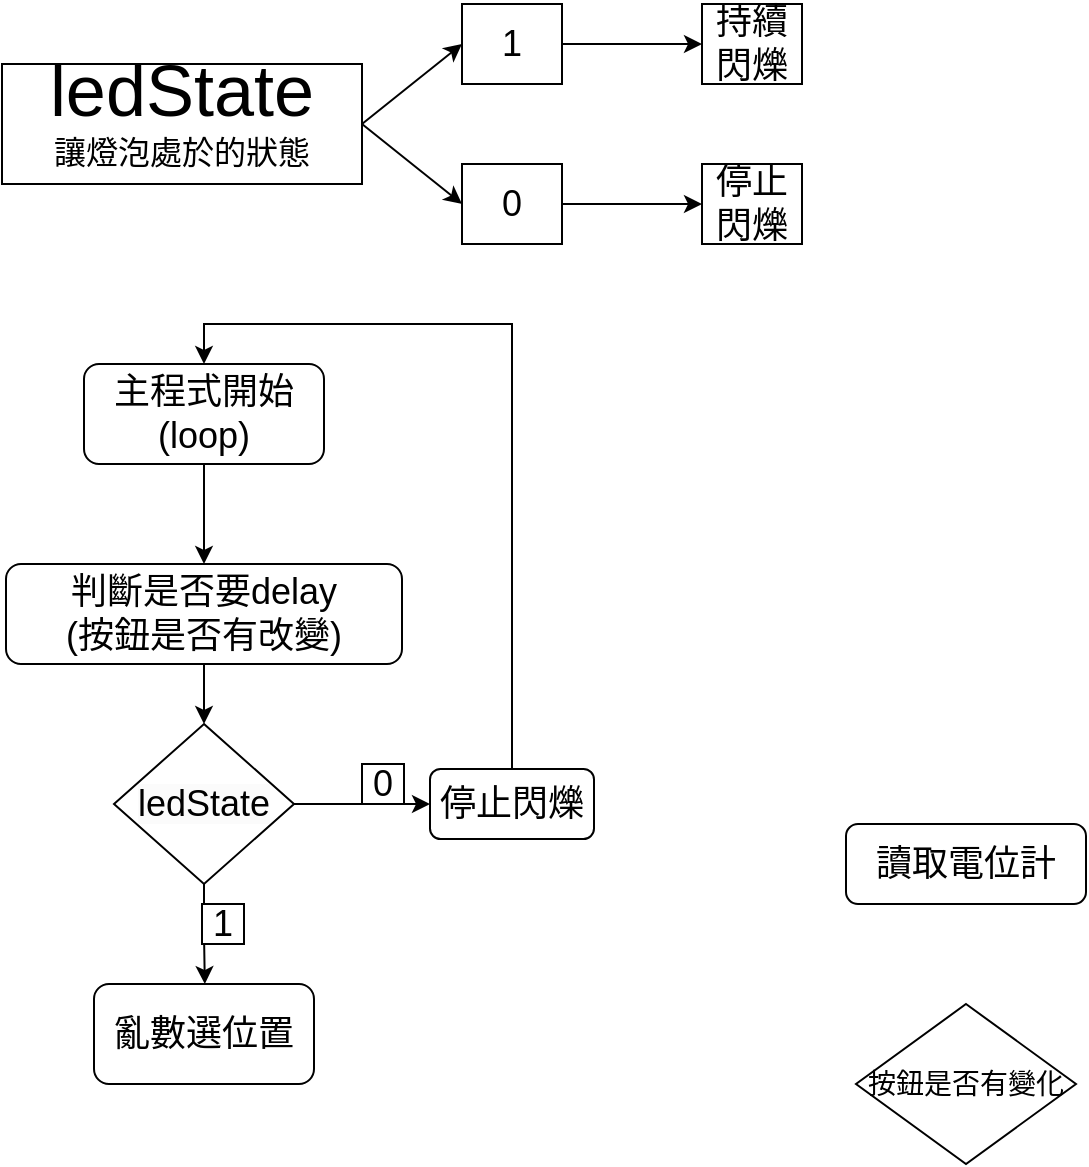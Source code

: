 <mxfile version="24.2.1" type="github">
  <diagram id="C5RBs43oDa-KdzZeNtuy" name="Page-1">
    <mxGraphModel dx="658" dy="674" grid="1" gridSize="10" guides="1" tooltips="1" connect="1" arrows="1" fold="1" page="1" pageScale="1" pageWidth="827" pageHeight="1169" math="0" shadow="0">
      <root>
        <mxCell id="WIyWlLk6GJQsqaUBKTNV-0" />
        <mxCell id="WIyWlLk6GJQsqaUBKTNV-1" parent="WIyWlLk6GJQsqaUBKTNV-0" />
        <mxCell id="a0YZ2yVg-nQJSaEmy1Xa-48" style="edgeStyle=orthogonalEdgeStyle;rounded=0;orthogonalLoop=1;jettySize=auto;html=1;exitX=0.5;exitY=1;exitDx=0;exitDy=0;entryX=0.5;entryY=0;entryDx=0;entryDy=0;" edge="1" parent="WIyWlLk6GJQsqaUBKTNV-1" source="WIyWlLk6GJQsqaUBKTNV-3" target="a0YZ2yVg-nQJSaEmy1Xa-3">
          <mxGeometry relative="1" as="geometry" />
        </mxCell>
        <mxCell id="WIyWlLk6GJQsqaUBKTNV-3" value="&lt;font style=&quot;font-size: 18px;&quot;&gt;主程式開始&lt;/font&gt;&lt;div&gt;&lt;font style=&quot;font-size: 18px;&quot;&gt;(loop)&lt;/font&gt;&lt;/div&gt;" style="rounded=1;whiteSpace=wrap;html=1;fontSize=12;glass=0;strokeWidth=1;shadow=0;" parent="WIyWlLk6GJQsqaUBKTNV-1" vertex="1">
          <mxGeometry x="71" y="210" width="120" height="50" as="geometry" />
        </mxCell>
        <mxCell id="a0YZ2yVg-nQJSaEmy1Xa-3" value="&lt;font style=&quot;font-size: 18px;&quot;&gt;判斷是否要delay&lt;/font&gt;&lt;div&gt;&lt;font style=&quot;font-size: 18px;&quot;&gt;(按鈕是否有改變)&lt;/font&gt;&lt;/div&gt;" style="rounded=1;whiteSpace=wrap;html=1;fontSize=12;glass=0;strokeWidth=1;shadow=0;" vertex="1" parent="WIyWlLk6GJQsqaUBKTNV-1">
          <mxGeometry x="32" y="310" width="198" height="50" as="geometry" />
        </mxCell>
        <mxCell id="a0YZ2yVg-nQJSaEmy1Xa-4" value="&lt;font style=&quot;font-size: 18px;&quot;&gt;讀取電位計&lt;/font&gt;" style="rounded=1;whiteSpace=wrap;html=1;fontSize=12;glass=0;strokeWidth=1;shadow=0;" vertex="1" parent="WIyWlLk6GJQsqaUBKTNV-1">
          <mxGeometry x="452" y="440" width="120" height="40" as="geometry" />
        </mxCell>
        <mxCell id="a0YZ2yVg-nQJSaEmy1Xa-12" value="&lt;font style=&quot;font-size: 14px;&quot;&gt;按鈕是否有變化&lt;/font&gt;" style="rhombus;whiteSpace=wrap;html=1;" vertex="1" parent="WIyWlLk6GJQsqaUBKTNV-1">
          <mxGeometry x="457" y="530" width="110" height="80" as="geometry" />
        </mxCell>
        <mxCell id="a0YZ2yVg-nQJSaEmy1Xa-37" value="&lt;div&gt;&lt;span style=&quot;font-size: 36px;&quot;&gt;ledState&lt;/span&gt;&lt;br&gt;&lt;/div&gt;&lt;div&gt;&lt;font size=&quot;3&quot; style=&quot;&quot;&gt;讓燈泡處於的狀態&lt;/font&gt;&lt;/div&gt;&lt;div&gt;&lt;br&gt;&lt;/div&gt;" style="rounded=0;whiteSpace=wrap;html=1;" vertex="1" parent="WIyWlLk6GJQsqaUBKTNV-1">
          <mxGeometry x="30" y="60" width="180" height="60" as="geometry" />
        </mxCell>
        <mxCell id="a0YZ2yVg-nQJSaEmy1Xa-38" value="" style="endArrow=classic;html=1;rounded=0;exitX=1;exitY=0.5;exitDx=0;exitDy=0;" edge="1" parent="WIyWlLk6GJQsqaUBKTNV-1" source="a0YZ2yVg-nQJSaEmy1Xa-37">
          <mxGeometry width="50" height="50" relative="1" as="geometry">
            <mxPoint x="230" y="90" as="sourcePoint" />
            <mxPoint x="260" y="50" as="targetPoint" />
          </mxGeometry>
        </mxCell>
        <mxCell id="a0YZ2yVg-nQJSaEmy1Xa-39" value="" style="endArrow=classic;html=1;rounded=0;exitX=1;exitY=0.5;exitDx=0;exitDy=0;" edge="1" parent="WIyWlLk6GJQsqaUBKTNV-1" source="a0YZ2yVg-nQJSaEmy1Xa-37">
          <mxGeometry width="50" height="50" relative="1" as="geometry">
            <mxPoint x="450" y="130" as="sourcePoint" />
            <mxPoint x="260" y="130" as="targetPoint" />
          </mxGeometry>
        </mxCell>
        <mxCell id="a0YZ2yVg-nQJSaEmy1Xa-40" style="edgeStyle=orthogonalEdgeStyle;rounded=0;orthogonalLoop=1;jettySize=auto;html=1;exitX=1;exitY=0.5;exitDx=0;exitDy=0;entryX=0;entryY=0.5;entryDx=0;entryDy=0;" edge="1" parent="WIyWlLk6GJQsqaUBKTNV-1" source="a0YZ2yVg-nQJSaEmy1Xa-41" target="a0YZ2yVg-nQJSaEmy1Xa-44">
          <mxGeometry relative="1" as="geometry" />
        </mxCell>
        <mxCell id="a0YZ2yVg-nQJSaEmy1Xa-41" value="&lt;font style=&quot;font-size: 18px;&quot;&gt;1&lt;/font&gt;" style="rounded=0;whiteSpace=wrap;html=1;" vertex="1" parent="WIyWlLk6GJQsqaUBKTNV-1">
          <mxGeometry x="260" y="30" width="50" height="40" as="geometry" />
        </mxCell>
        <mxCell id="a0YZ2yVg-nQJSaEmy1Xa-42" style="edgeStyle=orthogonalEdgeStyle;rounded=0;orthogonalLoop=1;jettySize=auto;html=1;exitX=1;exitY=0.5;exitDx=0;exitDy=0;entryX=0;entryY=0.5;entryDx=0;entryDy=0;" edge="1" parent="WIyWlLk6GJQsqaUBKTNV-1" source="a0YZ2yVg-nQJSaEmy1Xa-43" target="a0YZ2yVg-nQJSaEmy1Xa-45">
          <mxGeometry relative="1" as="geometry" />
        </mxCell>
        <mxCell id="a0YZ2yVg-nQJSaEmy1Xa-43" value="&lt;font style=&quot;font-size: 18px;&quot;&gt;0&lt;/font&gt;" style="rounded=0;whiteSpace=wrap;html=1;" vertex="1" parent="WIyWlLk6GJQsqaUBKTNV-1">
          <mxGeometry x="260" y="110" width="50" height="40" as="geometry" />
        </mxCell>
        <mxCell id="a0YZ2yVg-nQJSaEmy1Xa-44" value="&lt;font style=&quot;font-size: 18px;&quot;&gt;持續閃爍&lt;/font&gt;" style="rounded=0;whiteSpace=wrap;html=1;" vertex="1" parent="WIyWlLk6GJQsqaUBKTNV-1">
          <mxGeometry x="380" y="30" width="50" height="40" as="geometry" />
        </mxCell>
        <mxCell id="a0YZ2yVg-nQJSaEmy1Xa-45" value="&lt;font style=&quot;font-size: 18px;&quot;&gt;停止閃爍&lt;/font&gt;" style="rounded=0;whiteSpace=wrap;html=1;" vertex="1" parent="WIyWlLk6GJQsqaUBKTNV-1">
          <mxGeometry x="380" y="110" width="50" height="40" as="geometry" />
        </mxCell>
        <mxCell id="a0YZ2yVg-nQJSaEmy1Xa-52" style="edgeStyle=orthogonalEdgeStyle;rounded=0;orthogonalLoop=1;jettySize=auto;html=1;exitX=0.5;exitY=1;exitDx=0;exitDy=0;" edge="1" parent="WIyWlLk6GJQsqaUBKTNV-1" source="a0YZ2yVg-nQJSaEmy1Xa-46">
          <mxGeometry relative="1" as="geometry">
            <mxPoint x="131.412" y="520" as="targetPoint" />
          </mxGeometry>
        </mxCell>
        <mxCell id="a0YZ2yVg-nQJSaEmy1Xa-46" value="&lt;font style=&quot;font-size: 18px;&quot;&gt;&lt;span style=&quot;color: rgb(0, 0, 0); font-family: Helvetica; font-style: normal; font-variant-ligatures: normal; font-variant-caps: normal; font-weight: 400; letter-spacing: normal; orphans: 2; text-align: center; text-indent: 0px; text-transform: none; widows: 2; word-spacing: 0px; -webkit-text-stroke-width: 0px; white-space: normal; background-color: rgb(251, 251, 251); text-decoration-thickness: initial; text-decoration-style: initial; text-decoration-color: initial; float: none; display: inline !important;&quot;&gt;ledState&lt;/span&gt;&lt;br&gt;&lt;/font&gt;" style="rhombus;whiteSpace=wrap;html=1;" vertex="1" parent="WIyWlLk6GJQsqaUBKTNV-1">
          <mxGeometry x="86" y="390" width="90" height="80" as="geometry" />
        </mxCell>
        <mxCell id="a0YZ2yVg-nQJSaEmy1Xa-47" value="" style="endArrow=classic;html=1;rounded=0;exitX=0.5;exitY=1;exitDx=0;exitDy=0;entryX=0.5;entryY=0;entryDx=0;entryDy=0;" edge="1" parent="WIyWlLk6GJQsqaUBKTNV-1" source="a0YZ2yVg-nQJSaEmy1Xa-3" target="a0YZ2yVg-nQJSaEmy1Xa-46">
          <mxGeometry width="50" height="50" relative="1" as="geometry">
            <mxPoint x="190" y="450" as="sourcePoint" />
            <mxPoint x="240" y="400" as="targetPoint" />
          </mxGeometry>
        </mxCell>
        <mxCell id="a0YZ2yVg-nQJSaEmy1Xa-49" value="" style="endArrow=classic;html=1;rounded=0;exitX=1;exitY=0.5;exitDx=0;exitDy=0;entryX=0;entryY=0.5;entryDx=0;entryDy=0;" edge="1" parent="WIyWlLk6GJQsqaUBKTNV-1" source="a0YZ2yVg-nQJSaEmy1Xa-46" target="a0YZ2yVg-nQJSaEmy1Xa-55">
          <mxGeometry width="50" height="50" relative="1" as="geometry">
            <mxPoint x="290" y="380" as="sourcePoint" />
            <mxPoint x="250" y="430" as="targetPoint" />
          </mxGeometry>
        </mxCell>
        <mxCell id="a0YZ2yVg-nQJSaEmy1Xa-51" value="&lt;font style=&quot;font-size: 18px;&quot;&gt;0&lt;/font&gt;" style="rounded=0;whiteSpace=wrap;html=1;" vertex="1" parent="WIyWlLk6GJQsqaUBKTNV-1">
          <mxGeometry x="210" y="410" width="21" height="20" as="geometry" />
        </mxCell>
        <mxCell id="a0YZ2yVg-nQJSaEmy1Xa-53" value="&lt;font style=&quot;font-size: 18px;&quot;&gt;1&lt;/font&gt;" style="rounded=0;whiteSpace=wrap;html=1;" vertex="1" parent="WIyWlLk6GJQsqaUBKTNV-1">
          <mxGeometry x="130" y="480" width="21" height="20" as="geometry" />
        </mxCell>
        <mxCell id="a0YZ2yVg-nQJSaEmy1Xa-58" style="edgeStyle=orthogonalEdgeStyle;rounded=0;orthogonalLoop=1;jettySize=auto;html=1;exitX=0.5;exitY=0;exitDx=0;exitDy=0;entryX=0.5;entryY=0;entryDx=0;entryDy=0;" edge="1" parent="WIyWlLk6GJQsqaUBKTNV-1" source="a0YZ2yVg-nQJSaEmy1Xa-55" target="WIyWlLk6GJQsqaUBKTNV-3">
          <mxGeometry relative="1" as="geometry">
            <mxPoint x="270" y="180" as="targetPoint" />
          </mxGeometry>
        </mxCell>
        <mxCell id="a0YZ2yVg-nQJSaEmy1Xa-55" value="&lt;span style=&quot;font-size: 18px;&quot;&gt;停止閃爍&lt;/span&gt;" style="rounded=1;whiteSpace=wrap;html=1;fontSize=12;glass=0;strokeWidth=1;shadow=0;" vertex="1" parent="WIyWlLk6GJQsqaUBKTNV-1">
          <mxGeometry x="244" y="412.5" width="82" height="35" as="geometry" />
        </mxCell>
        <mxCell id="a0YZ2yVg-nQJSaEmy1Xa-59" value="&lt;span style=&quot;font-size: 18px;&quot;&gt;亂數選位置&lt;/span&gt;" style="rounded=1;whiteSpace=wrap;html=1;fontSize=12;glass=0;strokeWidth=1;shadow=0;" vertex="1" parent="WIyWlLk6GJQsqaUBKTNV-1">
          <mxGeometry x="76" y="520" width="110" height="50" as="geometry" />
        </mxCell>
      </root>
    </mxGraphModel>
  </diagram>
</mxfile>
